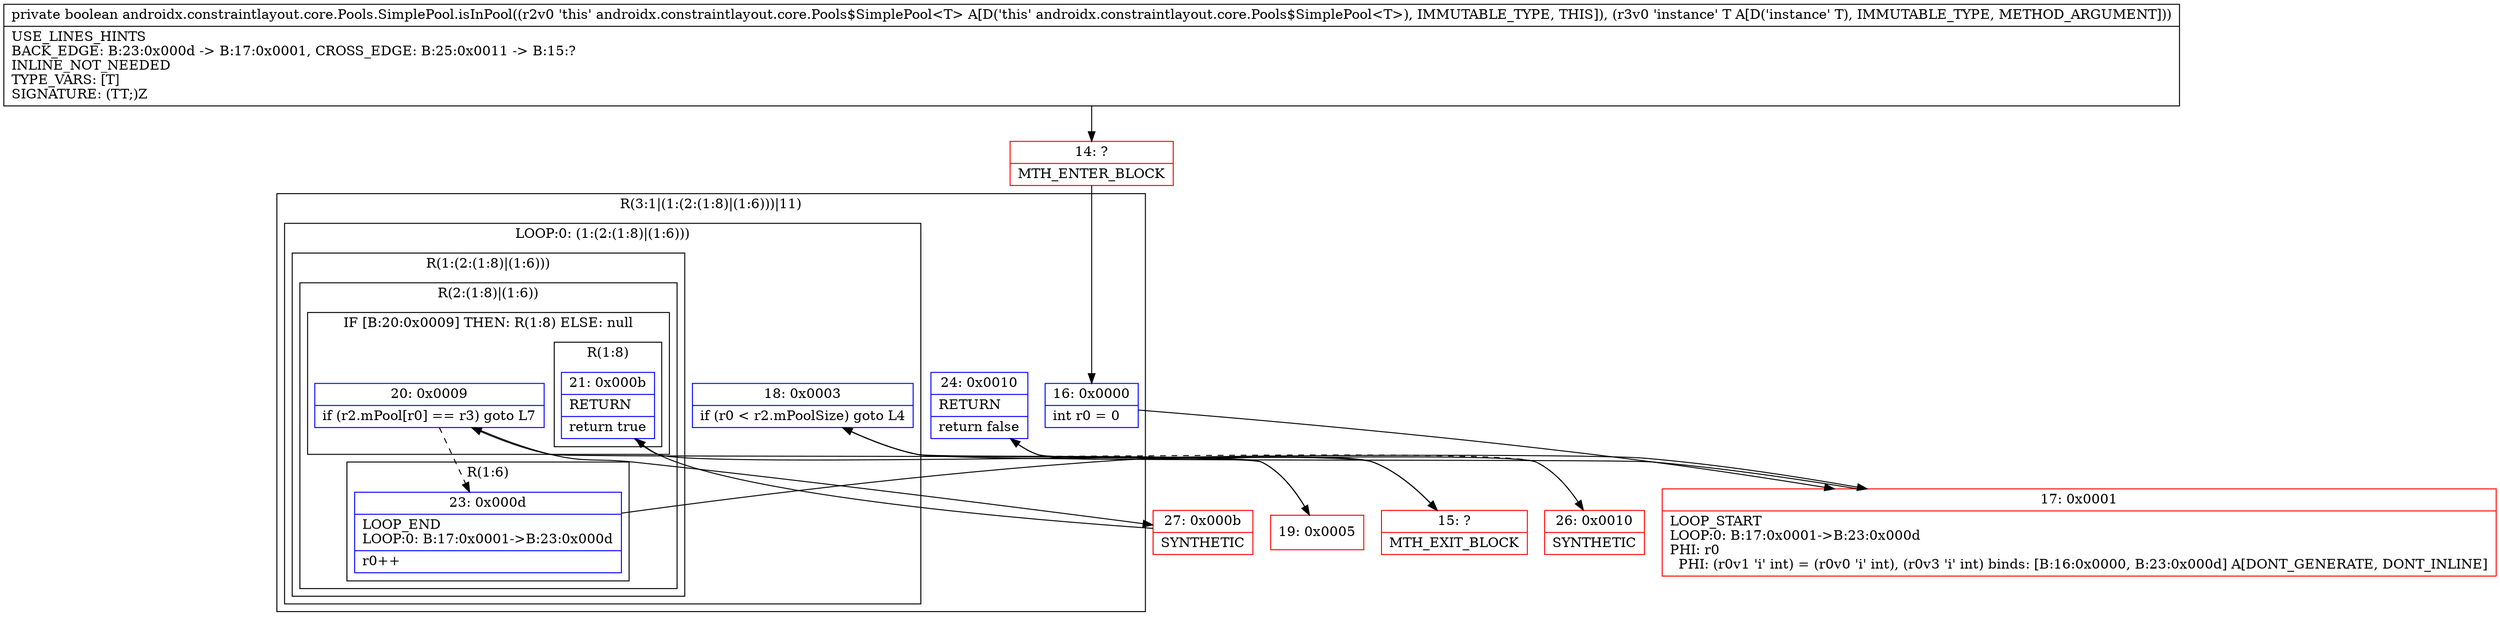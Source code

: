 digraph "CFG forandroidx.constraintlayout.core.Pools.SimplePool.isInPool(Ljava\/lang\/Object;)Z" {
subgraph cluster_Region_833859149 {
label = "R(3:1|(1:(2:(1:8)|(1:6)))|11)";
node [shape=record,color=blue];
Node_16 [shape=record,label="{16\:\ 0x0000|int r0 = 0\l}"];
subgraph cluster_LoopRegion_1851169369 {
label = "LOOP:0: (1:(2:(1:8)|(1:6)))";
node [shape=record,color=blue];
Node_18 [shape=record,label="{18\:\ 0x0003|if (r0 \< r2.mPoolSize) goto L4\l}"];
subgraph cluster_Region_1661197528 {
label = "R(1:(2:(1:8)|(1:6)))";
node [shape=record,color=blue];
subgraph cluster_Region_730646610 {
label = "R(2:(1:8)|(1:6))";
node [shape=record,color=blue];
subgraph cluster_IfRegion_581188956 {
label = "IF [B:20:0x0009] THEN: R(1:8) ELSE: null";
node [shape=record,color=blue];
Node_20 [shape=record,label="{20\:\ 0x0009|if (r2.mPool[r0] == r3) goto L7\l}"];
subgraph cluster_Region_1815752590 {
label = "R(1:8)";
node [shape=record,color=blue];
Node_21 [shape=record,label="{21\:\ 0x000b|RETURN\l|return true\l}"];
}
}
subgraph cluster_Region_1491884546 {
label = "R(1:6)";
node [shape=record,color=blue];
Node_23 [shape=record,label="{23\:\ 0x000d|LOOP_END\lLOOP:0: B:17:0x0001\-\>B:23:0x000d\l|r0++\l}"];
}
}
}
}
Node_24 [shape=record,label="{24\:\ 0x0010|RETURN\l|return false\l}"];
}
Node_14 [shape=record,color=red,label="{14\:\ ?|MTH_ENTER_BLOCK\l}"];
Node_17 [shape=record,color=red,label="{17\:\ 0x0001|LOOP_START\lLOOP:0: B:17:0x0001\-\>B:23:0x000d\lPHI: r0 \l  PHI: (r0v1 'i' int) = (r0v0 'i' int), (r0v3 'i' int) binds: [B:16:0x0000, B:23:0x000d] A[DONT_GENERATE, DONT_INLINE]\l}"];
Node_19 [shape=record,color=red,label="{19\:\ 0x0005}"];
Node_27 [shape=record,color=red,label="{27\:\ 0x000b|SYNTHETIC\l}"];
Node_15 [shape=record,color=red,label="{15\:\ ?|MTH_EXIT_BLOCK\l}"];
Node_26 [shape=record,color=red,label="{26\:\ 0x0010|SYNTHETIC\l}"];
MethodNode[shape=record,label="{private boolean androidx.constraintlayout.core.Pools.SimplePool.isInPool((r2v0 'this' androidx.constraintlayout.core.Pools$SimplePool\<T\> A[D('this' androidx.constraintlayout.core.Pools$SimplePool\<T\>), IMMUTABLE_TYPE, THIS]), (r3v0 'instance' T A[D('instance' T), IMMUTABLE_TYPE, METHOD_ARGUMENT]))  | USE_LINES_HINTS\lBACK_EDGE: B:23:0x000d \-\> B:17:0x0001, CROSS_EDGE: B:25:0x0011 \-\> B:15:?\lINLINE_NOT_NEEDED\lTYPE_VARS: [T]\lSIGNATURE: (TT;)Z\l}"];
MethodNode -> Node_14;Node_16 -> Node_17;
Node_18 -> Node_19;
Node_18 -> Node_26[style=dashed];
Node_20 -> Node_23[style=dashed];
Node_20 -> Node_27;
Node_21 -> Node_15;
Node_23 -> Node_17;
Node_24 -> Node_15;
Node_14 -> Node_16;
Node_17 -> Node_18;
Node_19 -> Node_20;
Node_27 -> Node_21;
Node_26 -> Node_24;
}

